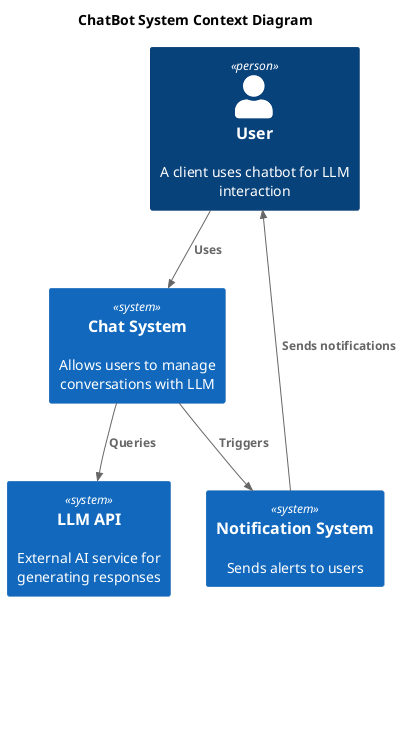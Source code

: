 @startuml ChatBot_System_Context
!include <C4/C4_Context>

title ChatBot System Context Diagram

Person(user, "User", "A client uses chatbot for LLM interaction")

System(chat_system, "Chat System", "Allows users to manage conversations with LLM")
System(llm, "LLM API", "External AI service for generating responses")
System(notification, "Notification System", "Sends alerts to users")

Rel(user, chat_system, "Uses")
Rel(chat_system, llm, "Queries")
Rel(chat_system, notification, "Triggers")
Rel(notification, user, "Sends notifications")

legend right
  <<legend>> Element Colors
  <#1E3A5F> Person
  <#357ABD> Internal System
  <#0099CC> External System
  <#FF4500> Notification System
endlegend
@enduml